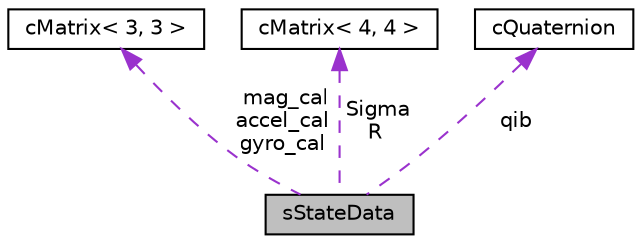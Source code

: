 digraph "sStateData"
{
  edge [fontname="Helvetica",fontsize="10",labelfontname="Helvetica",labelfontsize="10"];
  node [fontname="Helvetica",fontsize="10",shape=record];
  Node1 [label="sStateData",height=0.2,width=0.4,color="black", fillcolor="grey75", style="filled", fontcolor="black"];
  Node2 -> Node1 [dir="back",color="darkorchid3",fontsize="10",style="dashed",label=" mag_cal\naccel_cal\ngyro_cal" ,fontname="Helvetica"];
  Node2 [label="cMatrix\< 3, 3 \>",height=0.2,width=0.4,color="black", fillcolor="white", style="filled",URL="$classc_matrix.html"];
  Node3 -> Node1 [dir="back",color="darkorchid3",fontsize="10",style="dashed",label=" Sigma\nR" ,fontname="Helvetica"];
  Node3 [label="cMatrix\< 4, 4 \>",height=0.2,width=0.4,color="black", fillcolor="white", style="filled",URL="$classc_matrix.html"];
  Node4 -> Node1 [dir="back",color="darkorchid3",fontsize="10",style="dashed",label=" qib" ,fontname="Helvetica"];
  Node4 [label="cQuaternion",height=0.2,width=0.4,color="black", fillcolor="white", style="filled",URL="$classc_quaternion.html"];
}
